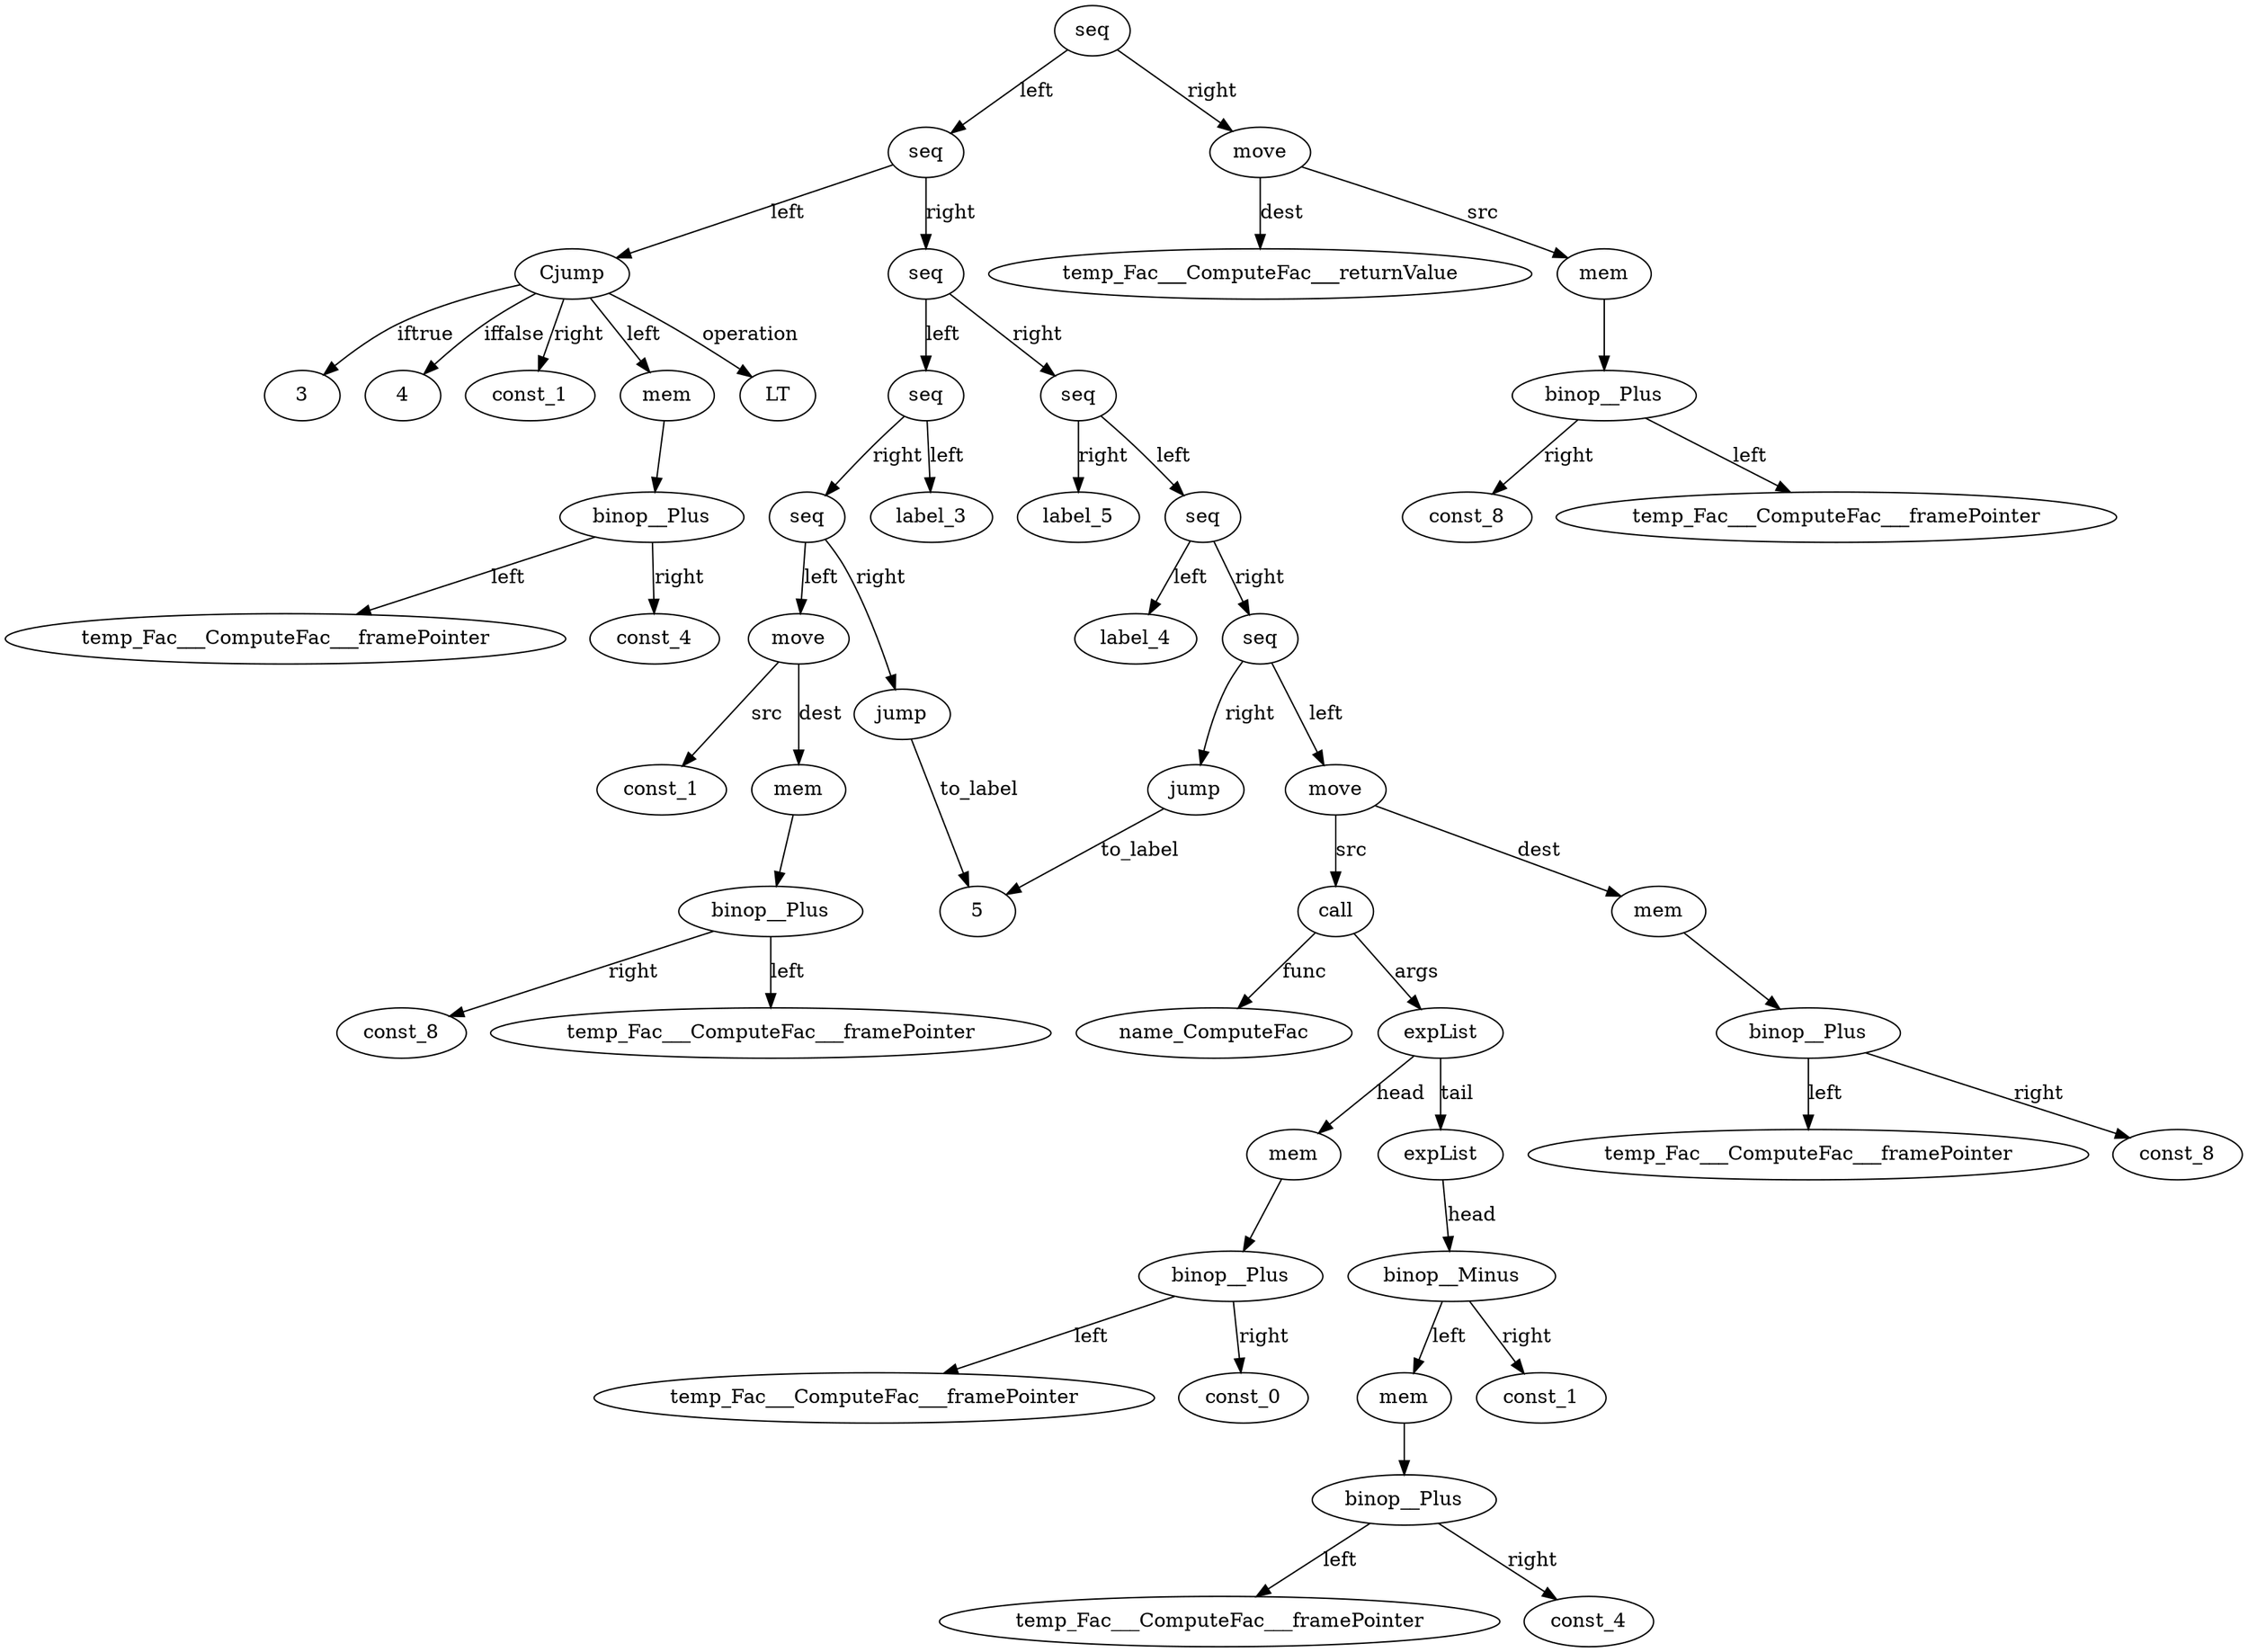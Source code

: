 digraph {
const_1__id_0 [ label="const_1" ]; 
temp_Fac___ComputeFac___framePointer__id_1 [ label="temp_Fac___ComputeFac___framePointer" ]; 
const_4__id_2 [ label="const_4" ]; 
binop__Plus__id_3 [ label="binop__Plus" ]; 
binop__Plus__id_3 -> const_4__id_2 [ label="right"] ; 
binop__Plus__id_3 -> temp_Fac___ComputeFac___framePointer__id_1 [ label="left"] ; 
mem__id_4 [ label="mem" ]; 
mem__id_4 -> binop__Plus__id_3 ; 
Cjump__id_5 [ label="Cjump" ]; 
Cjump__id_5 -> const_1__id_0 [ label="right"] ; 
Cjump__id_5 -> mem__id_4 [ label="left"] ; 
Cjump__id_5 -> LT [ label="operation"] ; 
Cjump__id_5 -> 3 [ label="iftrue"] ; 
Cjump__id_5 -> 4 [ label="iffalse"] ; 
label_3__id_6 [ label="label_3" ]; 
temp_Fac___ComputeFac___framePointer__id_7 [ label="temp_Fac___ComputeFac___framePointer" ]; 
const_8__id_8 [ label="const_8" ]; 
binop__Plus__id_9 [ label="binop__Plus" ]; 
binop__Plus__id_9 -> const_8__id_8 [ label="right"] ; 
binop__Plus__id_9 -> temp_Fac___ComputeFac___framePointer__id_7 [ label="left"] ; 
mem__id_10 [ label="mem" ]; 
mem__id_10 -> binop__Plus__id_9 ; 
const_1__id_11 [ label="const_1" ]; 
move__id_12 [ label="move" ]; 
move__id_12 -> mem__id_10 [ label="dest"] ; 
move__id_12 -> const_1__id_11 [ label="src"] ; 
jump__id_13 [ label="jump" ]; 
jump__id_13 -> 5 [ label="to_label"] ; 
seq__id_14 [ label="seq" ]; 
seq__id_14 -> move__id_12 [ label="left"] ; 
seq__id_14 -> jump__id_13 [ label="right"] ; 
seq__id_15 [ label="seq" ]; 
seq__id_15 -> label_3__id_6 [ label="left"] ; 
seq__id_15 -> seq__id_14 [ label="right"] ; 
label_4__id_16 [ label="label_4" ]; 
temp_Fac___ComputeFac___framePointer__id_17 [ label="temp_Fac___ComputeFac___framePointer" ]; 
const_8__id_18 [ label="const_8" ]; 
binop__Plus__id_19 [ label="binop__Plus" ]; 
binop__Plus__id_19 -> const_8__id_18 [ label="right"] ; 
binop__Plus__id_19 -> temp_Fac___ComputeFac___framePointer__id_17 [ label="left"] ; 
mem__id_20 [ label="mem" ]; 
mem__id_20 -> binop__Plus__id_19 ; 
name_ComputeFac__id_21 [ label="name_ComputeFac" ]; 
temp_Fac___ComputeFac___framePointer__id_22 [ label="temp_Fac___ComputeFac___framePointer" ]; 
const_0__id_23 [ label="const_0" ]; 
binop__Plus__id_24 [ label="binop__Plus" ]; 
binop__Plus__id_24 -> const_0__id_23 [ label="right"] ; 
binop__Plus__id_24 -> temp_Fac___ComputeFac___framePointer__id_22 [ label="left"] ; 
mem__id_25 [ label="mem" ]; 
mem__id_25 -> binop__Plus__id_24 ; 
temp_Fac___ComputeFac___framePointer__id_26 [ label="temp_Fac___ComputeFac___framePointer" ]; 
const_4__id_27 [ label="const_4" ]; 
binop__Plus__id_28 [ label="binop__Plus" ]; 
binop__Plus__id_28 -> const_4__id_27 [ label="right"] ; 
binop__Plus__id_28 -> temp_Fac___ComputeFac___framePointer__id_26 [ label="left"] ; 
mem__id_29 [ label="mem" ]; 
mem__id_29 -> binop__Plus__id_28 ; 
const_1__id_30 [ label="const_1" ]; 
binop__Minus__id_31 [ label="binop__Minus" ]; 
binop__Minus__id_31 -> const_1__id_30 [ label="right"] ; 
binop__Minus__id_31 -> mem__id_29 [ label="left"] ; 
expList__id_32 [ label="expList" ]; 
expList__id_32 -> binop__Minus__id_31 [ label="head"] ; 
expList__id_33 [ label="expList" ]; 
expList__id_33 -> mem__id_25 [ label="head"] ; 
expList__id_33 -> expList__id_32 [ label="tail"] ; 
call__id_34 [ label="call" ]; 
call__id_34 -> name_ComputeFac__id_21 [ label="func"] ; 
call__id_34 -> expList__id_33 [ label="args"] ; 
move__id_35 [ label="move" ]; 
move__id_35 -> mem__id_20 [ label="dest"] ; 
move__id_35 -> call__id_34 [ label="src"] ; 
jump__id_36 [ label="jump" ]; 
jump__id_36 -> 5 [ label="to_label"] ; 
seq__id_37 [ label="seq" ]; 
seq__id_37 -> move__id_35 [ label="left"] ; 
seq__id_37 -> jump__id_36 [ label="right"] ; 
seq__id_38 [ label="seq" ]; 
seq__id_38 -> label_4__id_16 [ label="left"] ; 
seq__id_38 -> seq__id_37 [ label="right"] ; 
label_5__id_39 [ label="label_5" ]; 
seq__id_40 [ label="seq" ]; 
seq__id_40 -> seq__id_38 [ label="left"] ; 
seq__id_40 -> label_5__id_39 [ label="right"] ; 
seq__id_41 [ label="seq" ]; 
seq__id_41 -> seq__id_15 [ label="left"] ; 
seq__id_41 -> seq__id_40 [ label="right"] ; 
seq__id_42 [ label="seq" ]; 
seq__id_42 -> Cjump__id_5 [ label="left"] ; 
seq__id_42 -> seq__id_41 [ label="right"] ; 
temp_Fac___ComputeFac___returnValue__id_43 [ label="temp_Fac___ComputeFac___returnValue" ]; 
temp_Fac___ComputeFac___framePointer__id_44 [ label="temp_Fac___ComputeFac___framePointer" ]; 
const_8__id_45 [ label="const_8" ]; 
binop__Plus__id_46 [ label="binop__Plus" ]; 
binop__Plus__id_46 -> const_8__id_45 [ label="right"] ; 
binop__Plus__id_46 -> temp_Fac___ComputeFac___framePointer__id_44 [ label="left"] ; 
mem__id_47 [ label="mem" ]; 
mem__id_47 -> binop__Plus__id_46 ; 
move__id_48 [ label="move" ]; 
move__id_48 -> temp_Fac___ComputeFac___returnValue__id_43 [ label="dest"] ; 
move__id_48 -> mem__id_47 [ label="src"] ; 
seq__id_49 [ label="seq" ]; 
seq__id_49 -> seq__id_42 [ label="left"] ; 
seq__id_49 -> move__id_48 [ label="right"] ; 

}